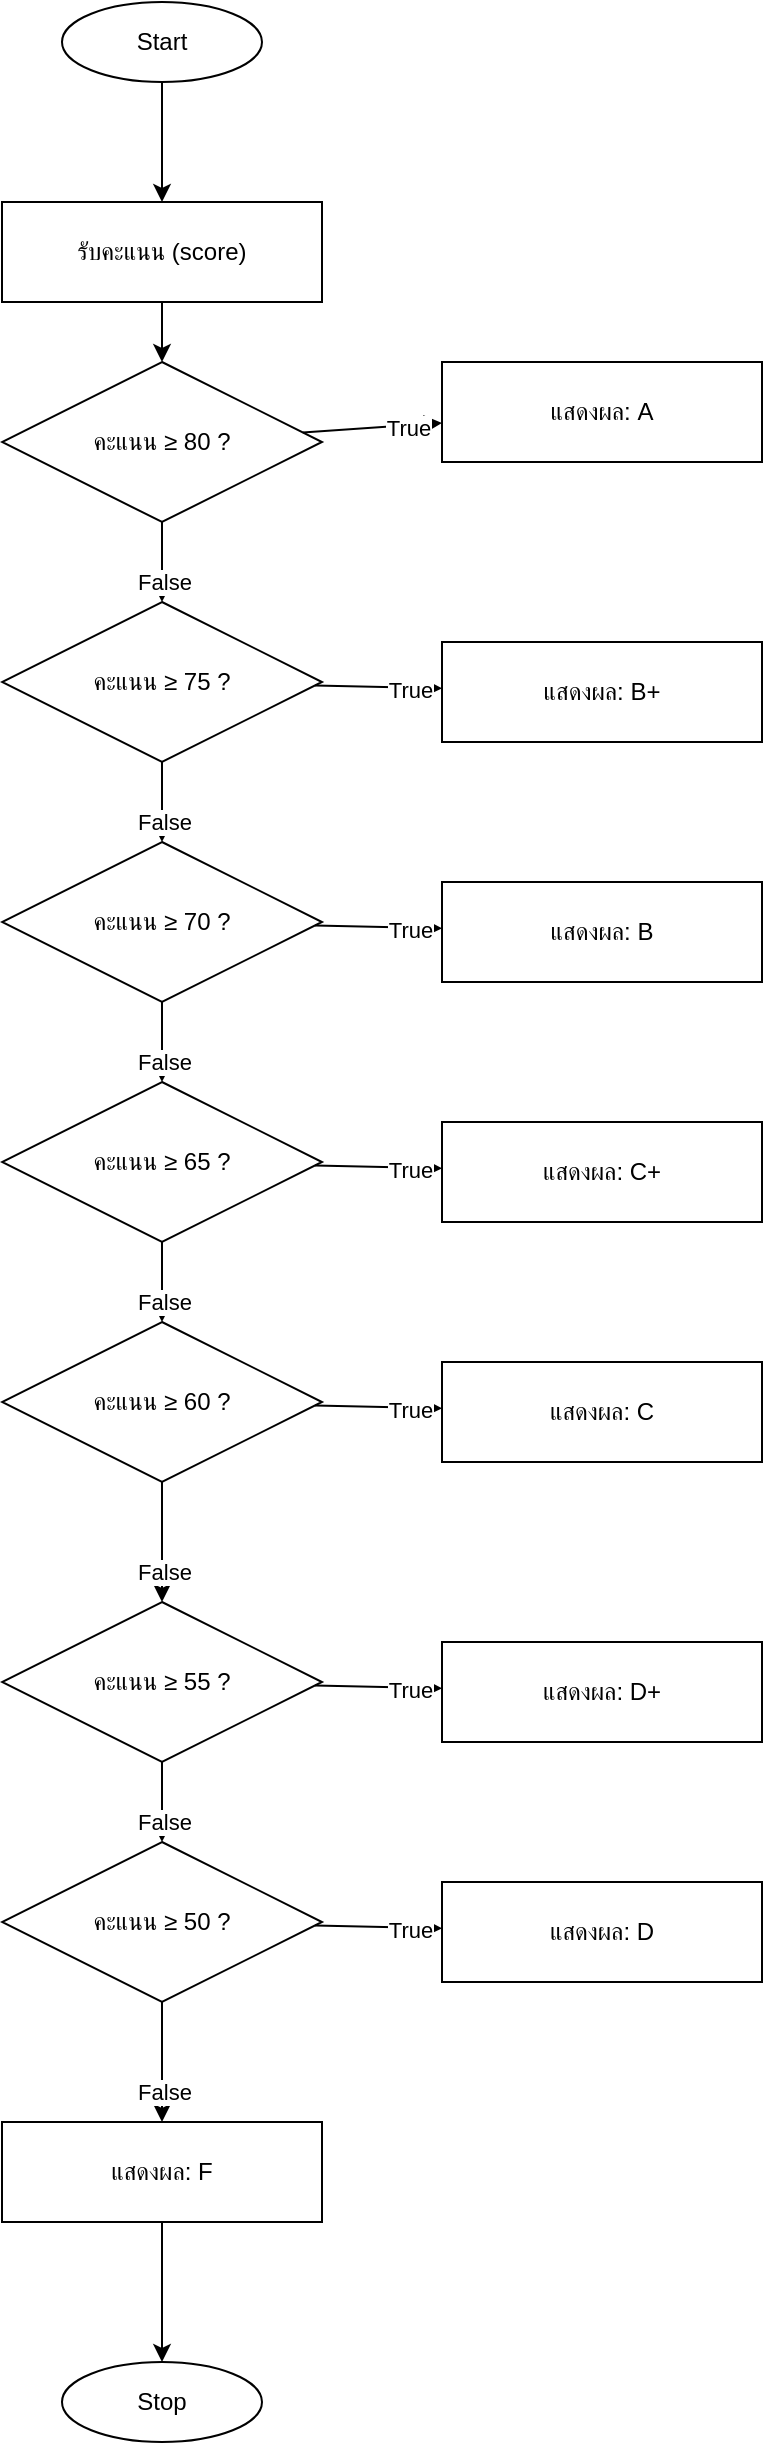 <mxfile>
    <diagram name="Grade Program" id="grade-program">
        <mxGraphModel dx="37850" dy="30863" grid="1" gridSize="10" guides="1" tooltips="1" connect="1" arrows="1" fold="1" page="1" pageScale="1" pageWidth="827" pageHeight="1169" math="0" shadow="0">
            <root>
                <mxCell id="0"/>
                <mxCell id="1" parent="0"/>
                <mxCell id="start" value="Start" style="ellipse;whiteSpace=wrap;html=1;" parent="1" vertex="1">
                    <mxGeometry x="-3930" y="-3070" width="100" height="40" as="geometry"/>
                </mxCell>
                <mxCell id="inputScore" value="รับคะแนน (score)" style="parallelogram;whiteSpace=wrap;html=1;" parent="1" vertex="1">
                    <mxGeometry x="-3960" y="-2970" width="160" height="50" as="geometry"/>
                </mxCell>
                <mxCell id="flow1" parent="1" source="start" target="inputScore" edge="1">
                    <mxGeometry relative="1" as="geometry"/>
                </mxCell>
                <mxCell id="cond80" value="คะแนน ≥ 80 ?" style="rhombus;whiteSpace=wrap;html=1;" parent="1" vertex="1">
                    <mxGeometry x="-3960" y="-2890" width="160" height="80" as="geometry"/>
                </mxCell>
                <mxCell id="flow2" parent="1" source="inputScore" target="cond80" edge="1">
                    <mxGeometry relative="1" as="geometry"/>
                </mxCell>
                <mxCell id="outA" value="แสดงผล: A" style="parallelogram;whiteSpace=wrap;html=1;" parent="1" vertex="1">
                    <mxGeometry x="-3740" y="-2890" width="160" height="50" as="geometry"/>
                </mxCell>
                <mxCell id="flow3" parent="1" source="cond80" target="outA" edge="1">
                    <mxGeometry relative="1" as="geometry"/>
                </mxCell>
                <mxCell id="labelTrue80" value="True" style="edgeLabel;html=1;align=center;verticalAlign=middle;" parent="flow3" vertex="1" connectable="0">
                    <mxGeometry x="0.5" y="-0.8" relative="1" as="geometry"/>
                </mxCell>
                <mxCell id="cond75" value="คะแนน ≥ 75 ?" style="rhombus;whiteSpace=wrap;html=1;" parent="1" vertex="1">
                    <mxGeometry x="-3960" y="-2770" width="160" height="80" as="geometry"/>
                </mxCell>
                <mxCell id="flow4" parent="1" source="cond80" target="cond75" edge="1">
                    <mxGeometry relative="1" as="geometry"/>
                </mxCell>
                <mxCell id="labelFalse80" value="False" style="edgeLabel;html=1;align=center;verticalAlign=middle;" parent="flow4" vertex="1" connectable="0">
                    <mxGeometry x="0.5" y="1.2" relative="1" as="geometry"/>
                </mxCell>
                <mxCell id="outBplus" value="แสดงผล: B+" style="parallelogram;whiteSpace=wrap;html=1;" parent="1" vertex="1">
                    <mxGeometry x="-3740" y="-2750" width="160" height="50" as="geometry"/>
                </mxCell>
                <mxCell id="flow5" parent="1" source="cond75" target="outBplus" edge="1">
                    <mxGeometry relative="1" as="geometry"/>
                </mxCell>
                <mxCell id="labelTrue75" value="True" style="edgeLabel;html=1;align=center;verticalAlign=middle;" parent="flow5" vertex="1" connectable="0">
                    <mxGeometry x="0.5" y="-0.8" relative="1" as="geometry"/>
                </mxCell>
                <mxCell id="cond70" value="คะแนน ≥ 70 ?" style="rhombus;whiteSpace=wrap;html=1;" parent="1" vertex="1">
                    <mxGeometry x="-3960" y="-2650" width="160" height="80" as="geometry"/>
                </mxCell>
                <mxCell id="flow6" parent="1" source="cond75" target="cond70" edge="1">
                    <mxGeometry relative="1" as="geometry"/>
                </mxCell>
                <mxCell id="labelFalse75" value="False" style="edgeLabel;html=1;align=center;verticalAlign=middle;" parent="flow6" vertex="1" connectable="0">
                    <mxGeometry x="0.5" y="1.2" relative="1" as="geometry"/>
                </mxCell>
                <mxCell id="outB" value="แสดงผล: B" style="parallelogram;whiteSpace=wrap;html=1;" parent="1" vertex="1">
                    <mxGeometry x="-3740" y="-2630" width="160" height="50" as="geometry"/>
                </mxCell>
                <mxCell id="flow7" parent="1" source="cond70" target="outB" edge="1">
                    <mxGeometry relative="1" as="geometry"/>
                </mxCell>
                <mxCell id="labelTrue70" value="True" style="edgeLabel;html=1;align=center;verticalAlign=middle;" parent="flow7" vertex="1" connectable="0">
                    <mxGeometry x="0.5" y="-0.8" relative="1" as="geometry"/>
                </mxCell>
                <mxCell id="cond65" value="คะแนน ≥ 65 ?" style="rhombus;whiteSpace=wrap;html=1;" parent="1" vertex="1">
                    <mxGeometry x="-3960" y="-2530" width="160" height="80" as="geometry"/>
                </mxCell>
                <mxCell id="flow8" parent="1" source="cond70" target="cond65" edge="1">
                    <mxGeometry relative="1" as="geometry"/>
                </mxCell>
                <mxCell id="labelFalse70" value="False" style="edgeLabel;html=1;align=center;verticalAlign=middle;" parent="flow8" vertex="1" connectable="0">
                    <mxGeometry x="0.5" y="1.2" relative="1" as="geometry"/>
                </mxCell>
                <mxCell id="outCplus" value="แสดงผล: C+" style="parallelogram;whiteSpace=wrap;html=1;" parent="1" vertex="1">
                    <mxGeometry x="-3740" y="-2510" width="160" height="50" as="geometry"/>
                </mxCell>
                <mxCell id="flow9" parent="1" source="cond65" target="outCplus" edge="1">
                    <mxGeometry relative="1" as="geometry"/>
                </mxCell>
                <mxCell id="labelTrue65" value="True" style="edgeLabel;html=1;align=center;verticalAlign=middle;" parent="flow9" vertex="1" connectable="0">
                    <mxGeometry x="0.5" y="-0.8" relative="1" as="geometry"/>
                </mxCell>
                <mxCell id="cond60" value="คะแนน ≥ 60 ?" style="rhombus;whiteSpace=wrap;html=1;" parent="1" vertex="1">
                    <mxGeometry x="-3960" y="-2410" width="160" height="80" as="geometry"/>
                </mxCell>
                <mxCell id="flow10" parent="1" source="cond65" target="cond60" edge="1">
                    <mxGeometry relative="1" as="geometry"/>
                </mxCell>
                <mxCell id="labelFalse65" value="False" style="edgeLabel;html=1;align=center;verticalAlign=middle;" parent="flow10" vertex="1" connectable="0">
                    <mxGeometry x="0.5" y="1.2" relative="1" as="geometry"/>
                </mxCell>
                <mxCell id="outC" value="แสดงผล: C" style="parallelogram;whiteSpace=wrap;html=1;" parent="1" vertex="1">
                    <mxGeometry x="-3740" y="-2390" width="160" height="50" as="geometry"/>
                </mxCell>
                <mxCell id="flow11" parent="1" source="cond60" target="outC" edge="1">
                    <mxGeometry relative="1" as="geometry"/>
                </mxCell>
                <mxCell id="labelTrue60" value="True" style="edgeLabel;html=1;align=center;verticalAlign=middle;" parent="flow11" vertex="1" connectable="0">
                    <mxGeometry x="0.5" y="-0.8" relative="1" as="geometry"/>
                </mxCell>
                <mxCell id="cond55" value="คะแนน ≥ 55 ?" style="rhombus;whiteSpace=wrap;html=1;" parent="1" vertex="1">
                    <mxGeometry x="-3960" y="-2270" width="160" height="80" as="geometry"/>
                </mxCell>
                <mxCell id="flow12" parent="1" source="cond60" target="cond55" edge="1">
                    <mxGeometry relative="1" as="geometry"/>
                </mxCell>
                <mxCell id="labelFalse60" value="False" style="edgeLabel;html=1;align=center;verticalAlign=middle;" parent="flow12" vertex="1" connectable="0">
                    <mxGeometry x="0.5" y="1.2" relative="1" as="geometry"/>
                </mxCell>
                <mxCell id="outDplus" value="แสดงผล: D+" style="parallelogram;whiteSpace=wrap;html=1;" parent="1" vertex="1">
                    <mxGeometry x="-3740" y="-2250" width="160" height="50" as="geometry"/>
                </mxCell>
                <mxCell id="flow13" parent="1" source="cond55" target="outDplus" edge="1">
                    <mxGeometry relative="1" as="geometry"/>
                </mxCell>
                <mxCell id="labelTrue55" value="True" style="edgeLabel;html=1;align=center;verticalAlign=middle;" parent="flow13" vertex="1" connectable="0">
                    <mxGeometry x="0.5" y="-0.8" relative="1" as="geometry"/>
                </mxCell>
                <mxCell id="cond50" value="คะแนน ≥ 50 ?" style="rhombus;whiteSpace=wrap;html=1;" parent="1" vertex="1">
                    <mxGeometry x="-3960" y="-2150" width="160" height="80" as="geometry"/>
                </mxCell>
                <mxCell id="flow14" parent="1" source="cond55" target="cond50" edge="1">
                    <mxGeometry relative="1" as="geometry"/>
                </mxCell>
                <mxCell id="labelFalse55" value="False" style="edgeLabel;html=1;align=center;verticalAlign=middle;" parent="flow14" vertex="1" connectable="0">
                    <mxGeometry x="0.5" y="1.2" relative="1" as="geometry"/>
                </mxCell>
                <mxCell id="outD" value="แสดงผล: D" style="parallelogram;whiteSpace=wrap;html=1;" parent="1" vertex="1">
                    <mxGeometry x="-3740" y="-2130" width="160" height="50" as="geometry"/>
                </mxCell>
                <mxCell id="flow15" parent="1" source="cond50" target="outD" edge="1">
                    <mxGeometry relative="1" as="geometry"/>
                </mxCell>
                <mxCell id="labelTrue50" value="True" style="edgeLabel;html=1;align=center;verticalAlign=middle;" parent="flow15" vertex="1" connectable="0">
                    <mxGeometry x="0.5" y="-0.8" relative="1" as="geometry"/>
                </mxCell>
                <mxCell id="2" style="edgeStyle=none;html=1;exitX=0.5;exitY=1;exitDx=0;exitDy=0;" edge="1" parent="1" source="outF" target="stop">
                    <mxGeometry relative="1" as="geometry"/>
                </mxCell>
                <mxCell id="outF" value="แสดงผล: F" style="parallelogram;whiteSpace=wrap;html=1;" parent="1" vertex="1">
                    <mxGeometry x="-3960" y="-2010" width="160" height="50" as="geometry"/>
                </mxCell>
                <mxCell id="flow16" parent="1" source="cond50" target="outF" edge="1">
                    <mxGeometry relative="1" as="geometry"/>
                </mxCell>
                <mxCell id="labelFalse50" value="False" style="edgeLabel;html=1;align=center;verticalAlign=middle;" parent="flow16" vertex="1" connectable="0">
                    <mxGeometry x="0.5" y="1.2" relative="1" as="geometry"/>
                </mxCell>
                <mxCell id="stop" value="Stop" style="ellipse;whiteSpace=wrap;html=1;" parent="1" vertex="1">
                    <mxGeometry x="-3930" y="-1890" width="100" height="40" as="geometry"/>
                </mxCell>
                <mxCell id="flow17a" parent="1" source="outA" target="stop" edge="1"/>
                <mxCell id="flow17b" parent="1" source="outBplus" target="stop" edge="1"/>
                <mxCell id="flow17c" parent="1" source="outB" target="stop" edge="1"/>
                <mxCell id="flow17d" parent="1" source="outCplus" target="stop" edge="1"/>
                <mxCell id="flow17e" parent="1" source="outC" target="stop" edge="1"/>
                <mxCell id="flow17f" parent="1" source="outDplus" target="stop" edge="1"/>
                <mxCell id="flow17g" parent="1" source="outD" target="stop" edge="1"/>
                <mxCell id="flow17h" parent="1" source="outF" target="stop" edge="1"/>
            </root>
        </mxGraphModel>
    </diagram>
</mxfile>